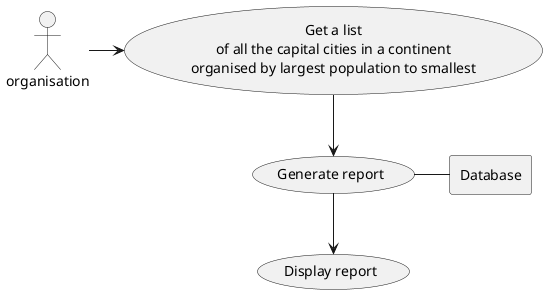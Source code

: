 @startuml
'https://plantuml.com/use-case-diagram

:organisation: as User

rectangle Database

usecase UC1 as "Get a list
of all the capital cities in a continent
organised by largest population to smallest"

usecase Use as "Generate report"

usecase Display as "Display report"

User -> UC1
UC1 --> Use
Use - Database
Use --> Display

@enduml